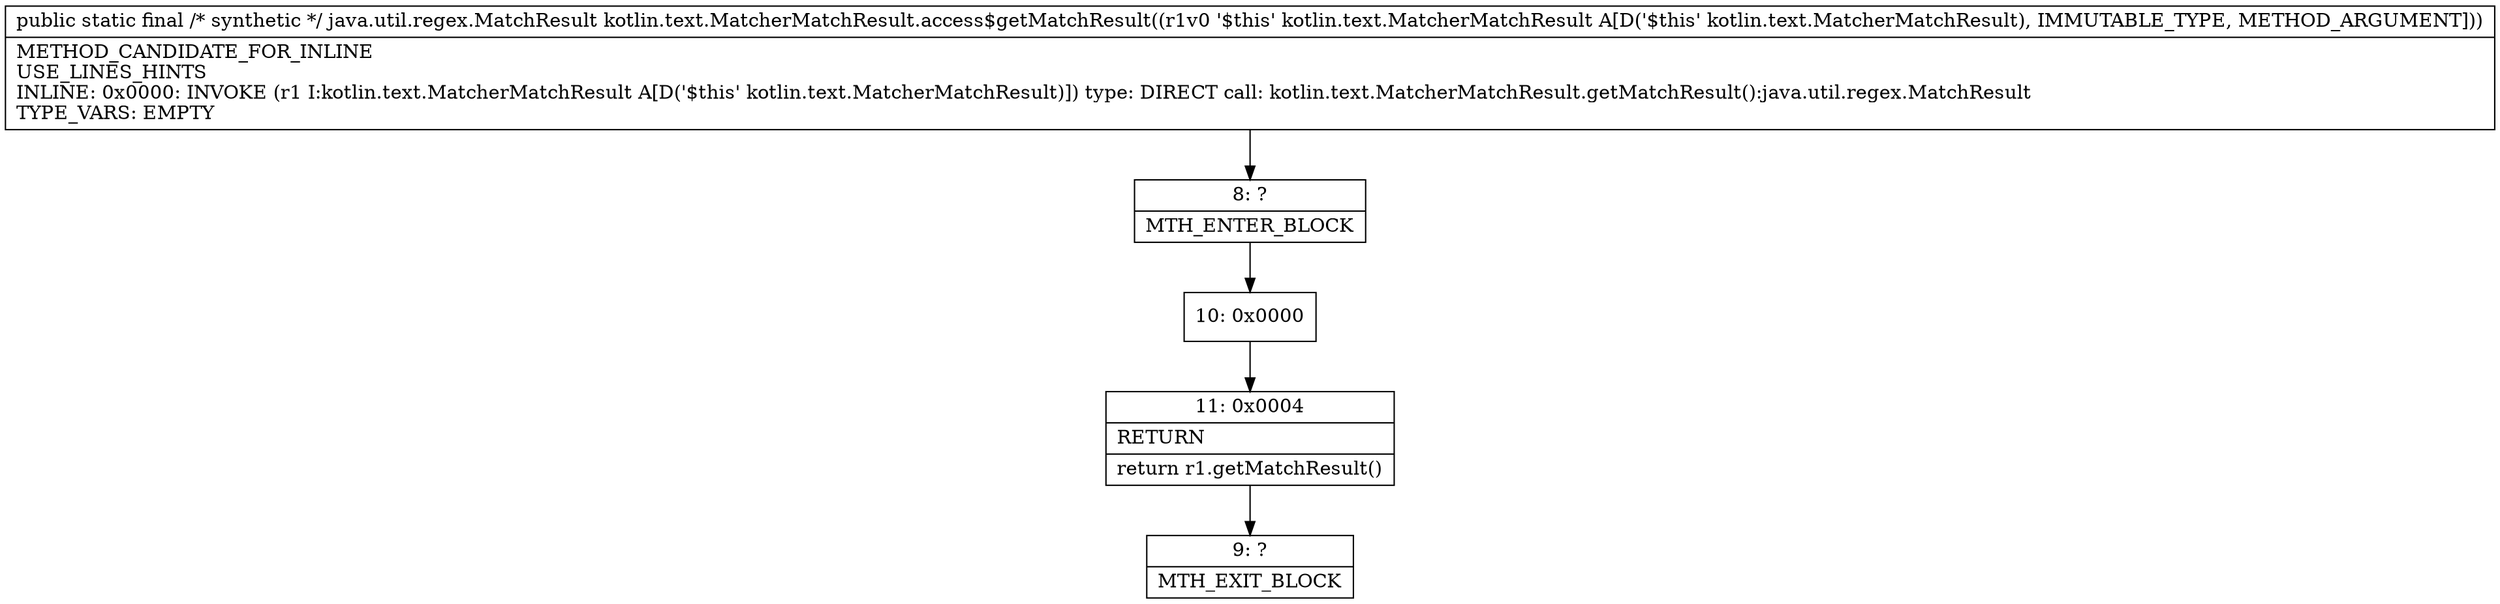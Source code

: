 digraph "CFG forkotlin.text.MatcherMatchResult.access$getMatchResult(Lkotlin\/text\/MatcherMatchResult;)Ljava\/util\/regex\/MatchResult;" {
Node_8 [shape=record,label="{8\:\ ?|MTH_ENTER_BLOCK\l}"];
Node_10 [shape=record,label="{10\:\ 0x0000}"];
Node_11 [shape=record,label="{11\:\ 0x0004|RETURN\l|return r1.getMatchResult()\l}"];
Node_9 [shape=record,label="{9\:\ ?|MTH_EXIT_BLOCK\l}"];
MethodNode[shape=record,label="{public static final \/* synthetic *\/ java.util.regex.MatchResult kotlin.text.MatcherMatchResult.access$getMatchResult((r1v0 '$this' kotlin.text.MatcherMatchResult A[D('$this' kotlin.text.MatcherMatchResult), IMMUTABLE_TYPE, METHOD_ARGUMENT]))  | METHOD_CANDIDATE_FOR_INLINE\lUSE_LINES_HINTS\lINLINE: 0x0000: INVOKE  (r1 I:kotlin.text.MatcherMatchResult A[D('$this' kotlin.text.MatcherMatchResult)]) type: DIRECT call: kotlin.text.MatcherMatchResult.getMatchResult():java.util.regex.MatchResult\lTYPE_VARS: EMPTY\l}"];
MethodNode -> Node_8;Node_8 -> Node_10;
Node_10 -> Node_11;
Node_11 -> Node_9;
}

